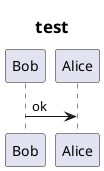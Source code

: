 {
  "sha1": "hxuloz5pallgwmptevecvbyzi677hh4",
  "insertion": {
    "when": "2024-06-03T18:59:30.120Z",
    "user": "plantuml@gmail.com"
  }
}
@startuml
skinparam titleFontSize 17
title test
Bob -> Alice : ok
@enduml
